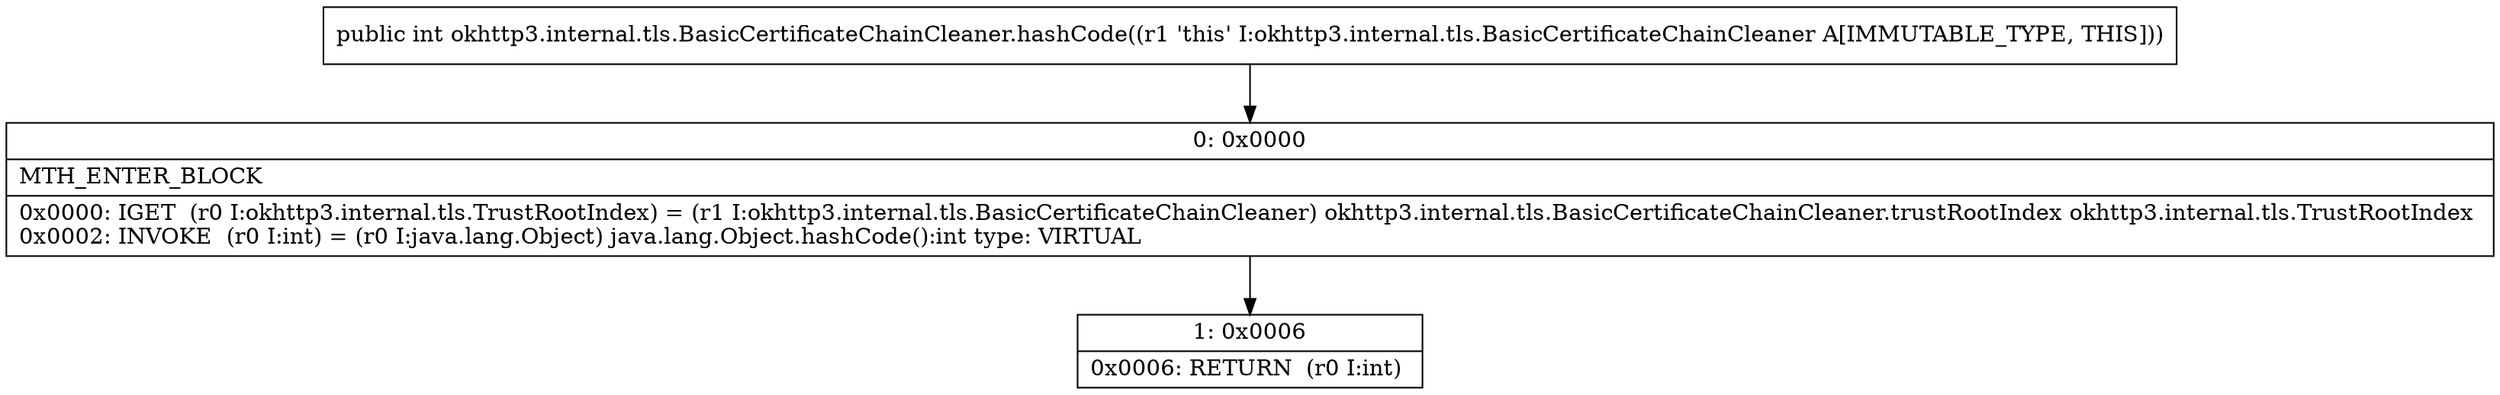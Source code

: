 digraph "CFG forokhttp3.internal.tls.BasicCertificateChainCleaner.hashCode()I" {
Node_0 [shape=record,label="{0\:\ 0x0000|MTH_ENTER_BLOCK\l|0x0000: IGET  (r0 I:okhttp3.internal.tls.TrustRootIndex) = (r1 I:okhttp3.internal.tls.BasicCertificateChainCleaner) okhttp3.internal.tls.BasicCertificateChainCleaner.trustRootIndex okhttp3.internal.tls.TrustRootIndex \l0x0002: INVOKE  (r0 I:int) = (r0 I:java.lang.Object) java.lang.Object.hashCode():int type: VIRTUAL \l}"];
Node_1 [shape=record,label="{1\:\ 0x0006|0x0006: RETURN  (r0 I:int) \l}"];
MethodNode[shape=record,label="{public int okhttp3.internal.tls.BasicCertificateChainCleaner.hashCode((r1 'this' I:okhttp3.internal.tls.BasicCertificateChainCleaner A[IMMUTABLE_TYPE, THIS])) }"];
MethodNode -> Node_0;
Node_0 -> Node_1;
}

